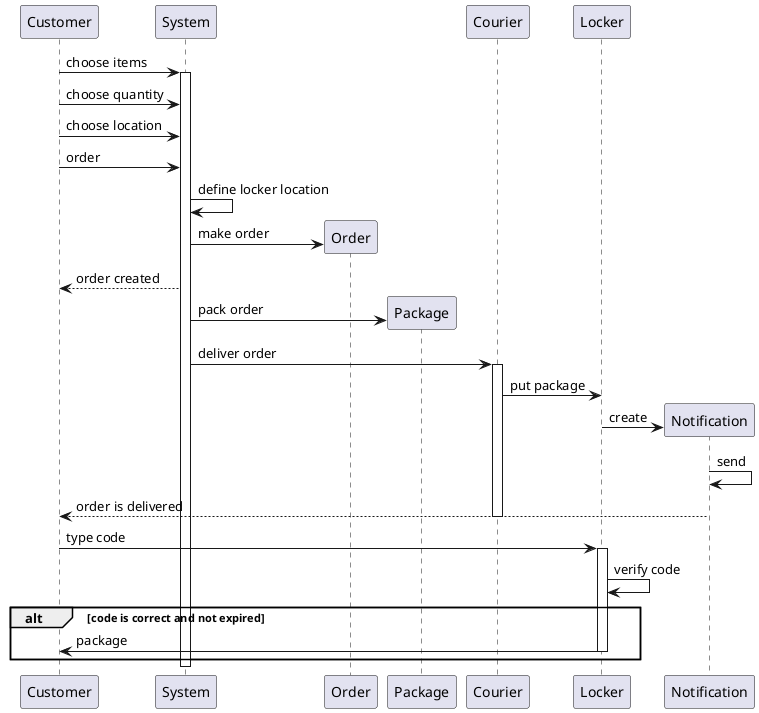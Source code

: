 @startuml
Customer -> System++: choose items
Customer -> System: choose quantity
Customer -> System: choose location
Customer -> System: order

System -> System: define locker location
System -> Order**: make order
System --> Customer: order created
System -> Package**: pack order

System -> Courier++: deliver order
Courier -> Locker: put package
Locker -> Notification**: create
Notification -> Notification: send
Notification --> Customer: order is delivered
deactivate Courier

Customer -> Locker++: type code
Locker -> Locker: verify code
alt code is correct and not expired
    Locker -> Customer--: package
end
deactivate System

@enduml
